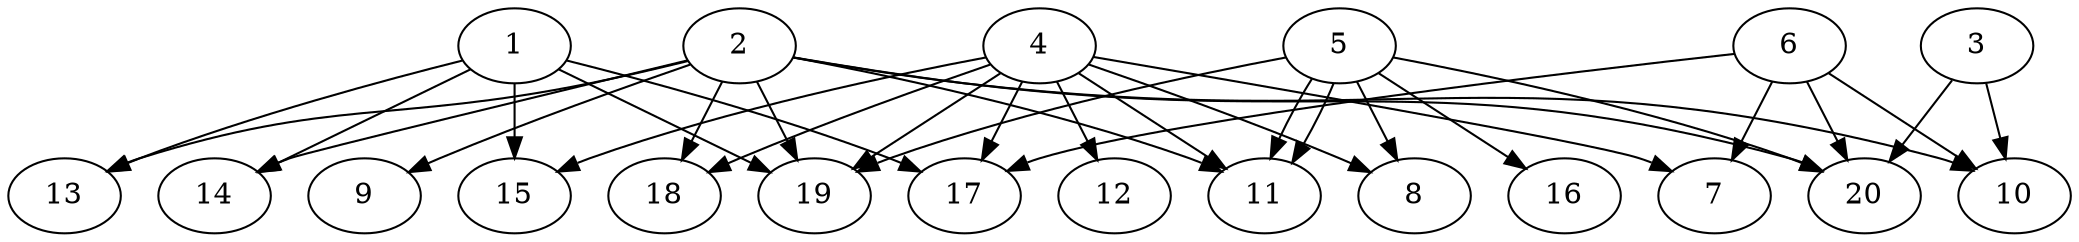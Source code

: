 // DAG automatically generated by daggen at Wed Jul 24 21:21:55 2019
// ./daggen --dot -n 20 --ccr 0.4 --fat 0.8 --regular 0.5 --density 0.6 --mindata 5242880 --maxdata 52428800 
digraph G {
  1 [size="69473280", alpha="0.01", expect_size="27789312"] 
  1 -> 13 [size ="27789312"]
  1 -> 14 [size ="27789312"]
  1 -> 15 [size ="27789312"]
  1 -> 17 [size ="27789312"]
  1 -> 19 [size ="27789312"]
  2 [size="17635840", alpha="0.02", expect_size="7054336"] 
  2 -> 9 [size ="7054336"]
  2 -> 10 [size ="7054336"]
  2 -> 11 [size ="7054336"]
  2 -> 13 [size ="7054336"]
  2 -> 14 [size ="7054336"]
  2 -> 18 [size ="7054336"]
  2 -> 19 [size ="7054336"]
  2 -> 20 [size ="7054336"]
  3 [size="127966720", alpha="0.07", expect_size="51186688"] 
  3 -> 10 [size ="51186688"]
  3 -> 20 [size ="51186688"]
  4 [size="93404160", alpha="0.02", expect_size="37361664"] 
  4 -> 7 [size ="37361664"]
  4 -> 8 [size ="37361664"]
  4 -> 11 [size ="37361664"]
  4 -> 12 [size ="37361664"]
  4 -> 15 [size ="37361664"]
  4 -> 17 [size ="37361664"]
  4 -> 18 [size ="37361664"]
  4 -> 19 [size ="37361664"]
  5 [size="127795200", alpha="0.06", expect_size="51118080"] 
  5 -> 8 [size ="51118080"]
  5 -> 11 [size ="51118080"]
  5 -> 11 [size ="51118080"]
  5 -> 16 [size ="51118080"]
  5 -> 19 [size ="51118080"]
  5 -> 20 [size ="51118080"]
  6 [size="98257920", alpha="0.11", expect_size="39303168"] 
  6 -> 7 [size ="39303168"]
  6 -> 10 [size ="39303168"]
  6 -> 17 [size ="39303168"]
  6 -> 20 [size ="39303168"]
  7 [size="56345600", alpha="0.18", expect_size="22538240"] 
  8 [size="109086720", alpha="0.00", expect_size="43634688"] 
  9 [size="35653120", alpha="0.14", expect_size="14261248"] 
  10 [size="117322240", alpha="0.17", expect_size="46928896"] 
  11 [size="113812480", alpha="0.15", expect_size="45524992"] 
  12 [size="118146560", alpha="0.16", expect_size="47258624"] 
  13 [size="131066880", alpha="0.03", expect_size="52426752"] 
  14 [size="53780480", alpha="0.14", expect_size="21512192"] 
  15 [size="68352000", alpha="0.01", expect_size="27340800"] 
  16 [size="105254400", alpha="0.05", expect_size="42101760"] 
  17 [size="54256640", alpha="0.18", expect_size="21702656"] 
  18 [size="44085760", alpha="0.12", expect_size="17634304"] 
  19 [size="46190080", alpha="0.10", expect_size="18476032"] 
  20 [size="127201280", alpha="0.00", expect_size="50880512"] 
}
